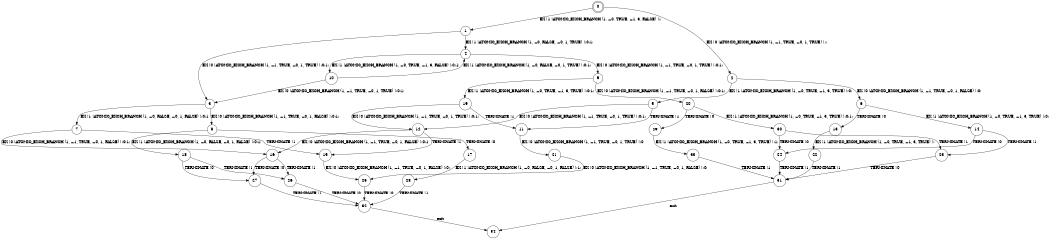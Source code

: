 digraph BCG {
size = "7, 10.5";
center = TRUE;
node [shape = circle];
0 [peripheries = 2];
0 -> 1 [label = "EX !1 !ATOMIC_EXCH_BRANCH (1, +0, TRUE, +1, 3, FALSE) !::"];
0 -> 2 [label = "EX !0 !ATOMIC_EXCH_BRANCH (1, +1, TRUE, +0, 1, TRUE) !::"];
1 -> 3 [label = "EX !0 !ATOMIC_EXCH_BRANCH (1, +1, TRUE, +0, 1, TRUE) !:0:1:"];
1 -> 4 [label = "EX !1 !ATOMIC_EXCH_BRANCH (1, +0, FALSE, +0, 1, TRUE) !:0:1:"];
2 -> 5 [label = "EX !1 !ATOMIC_EXCH_BRANCH (1, +0, TRUE, +1, 3, TRUE) !:0:"];
2 -> 6 [label = "EX !0 !ATOMIC_EXCH_BRANCH (1, +1, TRUE, +0, 1, FALSE) !:0:"];
3 -> 7 [label = "EX !1 !ATOMIC_EXCH_BRANCH (1, +0, FALSE, +0, 1, FALSE) !:0:1:"];
3 -> 8 [label = "EX !0 !ATOMIC_EXCH_BRANCH (1, +1, TRUE, +0, 1, FALSE) !:0:1:"];
4 -> 9 [label = "EX !0 !ATOMIC_EXCH_BRANCH (1, +1, TRUE, +0, 1, TRUE) !:0:1:"];
4 -> 10 [label = "EX !1 !ATOMIC_EXCH_BRANCH (1, +0, TRUE, +1, 3, FALSE) !:0:1:"];
5 -> 11 [label = "TERMINATE !1"];
5 -> 12 [label = "EX !0 !ATOMIC_EXCH_BRANCH (1, +1, TRUE, +0, 1, TRUE) !:0:1:"];
6 -> 13 [label = "TERMINATE !0"];
6 -> 14 [label = "EX !1 !ATOMIC_EXCH_BRANCH (1, +0, TRUE, +1, 3, TRUE) !:0:"];
7 -> 15 [label = "TERMINATE !1"];
7 -> 16 [label = "EX !0 !ATOMIC_EXCH_BRANCH (1, +1, TRUE, +0, 1, FALSE) !:0:1:"];
8 -> 17 [label = "TERMINATE !0"];
8 -> 18 [label = "EX !1 !ATOMIC_EXCH_BRANCH (1, +0, FALSE, +0, 1, FALSE) !:0:1:"];
9 -> 19 [label = "EX !1 !ATOMIC_EXCH_BRANCH (1, +0, TRUE, +1, 3, TRUE) !:0:1:"];
9 -> 20 [label = "EX !0 !ATOMIC_EXCH_BRANCH (1, +1, TRUE, +0, 1, FALSE) !:0:1:"];
10 -> 3 [label = "EX !0 !ATOMIC_EXCH_BRANCH (1, +1, TRUE, +0, 1, TRUE) !:0:1:"];
10 -> 4 [label = "EX !1 !ATOMIC_EXCH_BRANCH (1, +0, FALSE, +0, 1, TRUE) !:0:1:"];
11 -> 21 [label = "EX !0 !ATOMIC_EXCH_BRANCH (1, +1, TRUE, +0, 1, TRUE) !:0:"];
12 -> 15 [label = "TERMINATE !1"];
12 -> 16 [label = "EX !0 !ATOMIC_EXCH_BRANCH (1, +1, TRUE, +0, 1, FALSE) !:0:1:"];
13 -> 22 [label = "EX !1 !ATOMIC_EXCH_BRANCH (1, +0, TRUE, +1, 3, TRUE) !::"];
14 -> 23 [label = "TERMINATE !1"];
14 -> 24 [label = "TERMINATE !0"];
15 -> 25 [label = "EX !0 !ATOMIC_EXCH_BRANCH (1, +1, TRUE, +0, 1, FALSE) !:0:"];
16 -> 26 [label = "TERMINATE !1"];
16 -> 27 [label = "TERMINATE !0"];
17 -> 28 [label = "EX !1 !ATOMIC_EXCH_BRANCH (1, +0, FALSE, +0, 1, FALSE) !:1:"];
18 -> 26 [label = "TERMINATE !1"];
18 -> 27 [label = "TERMINATE !0"];
19 -> 11 [label = "TERMINATE !1"];
19 -> 12 [label = "EX !0 !ATOMIC_EXCH_BRANCH (1, +1, TRUE, +0, 1, TRUE) !:0:1:"];
20 -> 29 [label = "TERMINATE !0"];
20 -> 30 [label = "EX !1 !ATOMIC_EXCH_BRANCH (1, +0, TRUE, +1, 3, TRUE) !:0:1:"];
21 -> 25 [label = "EX !0 !ATOMIC_EXCH_BRANCH (1, +1, TRUE, +0, 1, FALSE) !:0:"];
22 -> 31 [label = "TERMINATE !1"];
23 -> 31 [label = "TERMINATE !0"];
24 -> 31 [label = "TERMINATE !1"];
25 -> 32 [label = "TERMINATE !0"];
26 -> 32 [label = "TERMINATE !0"];
27 -> 32 [label = "TERMINATE !1"];
28 -> 32 [label = "TERMINATE !1"];
29 -> 33 [label = "EX !1 !ATOMIC_EXCH_BRANCH (1, +0, TRUE, +1, 3, TRUE) !:1:"];
30 -> 23 [label = "TERMINATE !1"];
30 -> 24 [label = "TERMINATE !0"];
31 -> 34 [label = "exit"];
32 -> 34 [label = "exit"];
33 -> 31 [label = "TERMINATE !1"];
}

